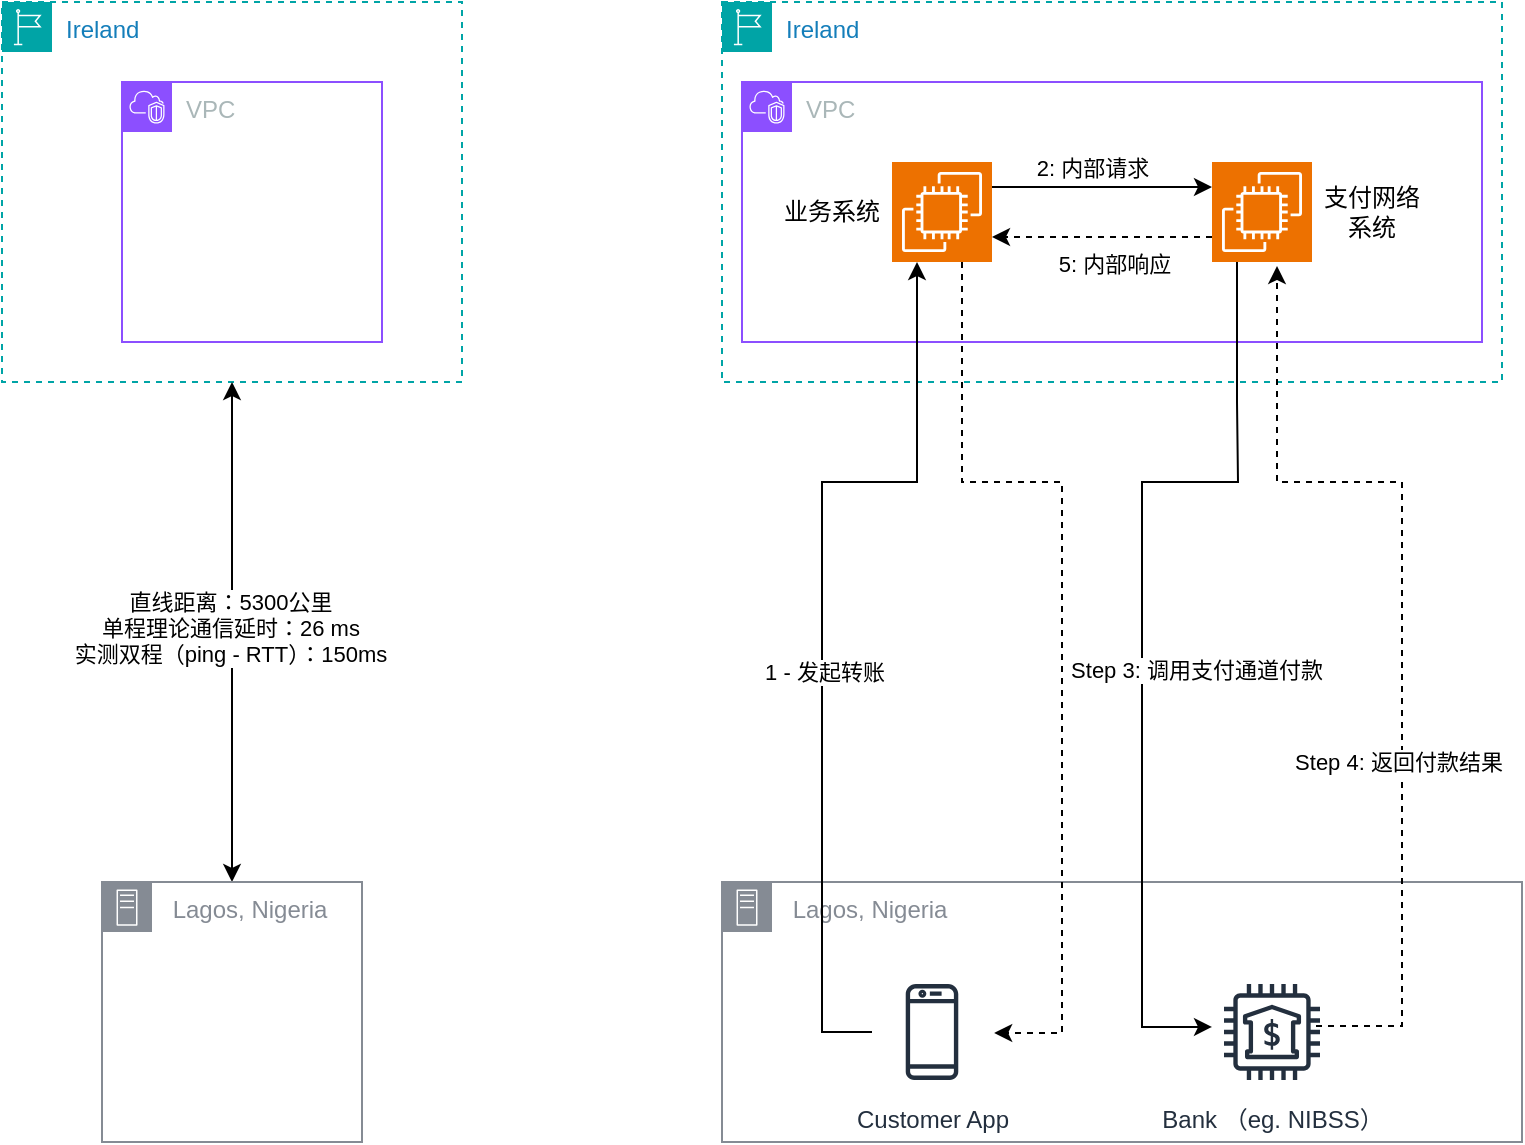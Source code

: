 <mxfile version="25.0.3">
  <diagram name="Page-1" id="vhnvMHrt_a1CEZoYM-v-">
    <mxGraphModel dx="1593" dy="872" grid="1" gridSize="10" guides="1" tooltips="1" connect="1" arrows="1" fold="1" page="1" pageScale="1" pageWidth="850" pageHeight="1100" math="0" shadow="0">
      <root>
        <mxCell id="0" />
        <mxCell id="1" parent="0" />
        <mxCell id="mci8jlUVSB_yOoJ_BDAq-1" value="Ireland" style="points=[[0,0],[0.25,0],[0.5,0],[0.75,0],[1,0],[1,0.25],[1,0.5],[1,0.75],[1,1],[0.75,1],[0.5,1],[0.25,1],[0,1],[0,0.75],[0,0.5],[0,0.25]];outlineConnect=0;gradientColor=none;html=1;whiteSpace=wrap;fontSize=12;fontStyle=0;container=1;pointerEvents=0;collapsible=0;recursiveResize=0;shape=mxgraph.aws4.group;grIcon=mxgraph.aws4.group_region;strokeColor=#00A4A6;fillColor=none;verticalAlign=top;align=left;spacingLeft=30;fontColor=#147EBA;dashed=1;" vertex="1" parent="1">
          <mxGeometry x="40" y="80" width="230" height="190" as="geometry" />
        </mxCell>
        <mxCell id="mci8jlUVSB_yOoJ_BDAq-3" value="VPC" style="points=[[0,0],[0.25,0],[0.5,0],[0.75,0],[1,0],[1,0.25],[1,0.5],[1,0.75],[1,1],[0.75,1],[0.5,1],[0.25,1],[0,1],[0,0.75],[0,0.5],[0,0.25]];outlineConnect=0;gradientColor=none;html=1;whiteSpace=wrap;fontSize=12;fontStyle=0;container=1;pointerEvents=0;collapsible=0;recursiveResize=0;shape=mxgraph.aws4.group;grIcon=mxgraph.aws4.group_vpc2;strokeColor=#8C4FFF;fillColor=none;verticalAlign=top;align=left;spacingLeft=30;fontColor=#AAB7B8;dashed=0;" vertex="1" parent="mci8jlUVSB_yOoJ_BDAq-1">
          <mxGeometry x="60" y="40" width="130" height="130" as="geometry" />
        </mxCell>
        <mxCell id="mci8jlUVSB_yOoJ_BDAq-6" style="edgeStyle=orthogonalEdgeStyle;rounded=0;orthogonalLoop=1;jettySize=auto;html=1;entryX=0.5;entryY=1;entryDx=0;entryDy=0;startArrow=classic;startFill=1;" edge="1" parent="1" source="mci8jlUVSB_yOoJ_BDAq-5" target="mci8jlUVSB_yOoJ_BDAq-1">
          <mxGeometry relative="1" as="geometry" />
        </mxCell>
        <mxCell id="mci8jlUVSB_yOoJ_BDAq-7" value="直线距离：5300公里&lt;div&gt;单程理论通信延时：26 ms&lt;/div&gt;&lt;div&gt;实测双程（ping - RTT）：150ms&lt;/div&gt;" style="edgeLabel;html=1;align=center;verticalAlign=middle;resizable=0;points=[];" vertex="1" connectable="0" parent="mci8jlUVSB_yOoJ_BDAq-6">
          <mxGeometry x="0.015" y="1" relative="1" as="geometry">
            <mxPoint as="offset" />
          </mxGeometry>
        </mxCell>
        <mxCell id="mci8jlUVSB_yOoJ_BDAq-5" value="&amp;nbsp;Lagos, Nigeria" style="sketch=0;outlineConnect=0;gradientColor=none;html=1;whiteSpace=wrap;fontSize=12;fontStyle=0;shape=mxgraph.aws4.group;grIcon=mxgraph.aws4.group_on_premise;strokeColor=#858B94;fillColor=none;verticalAlign=top;align=left;spacingLeft=30;fontColor=#858B94;dashed=0;" vertex="1" parent="1">
          <mxGeometry x="90" y="520" width="130" height="130" as="geometry" />
        </mxCell>
        <mxCell id="mci8jlUVSB_yOoJ_BDAq-8" value="Ireland" style="points=[[0,0],[0.25,0],[0.5,0],[0.75,0],[1,0],[1,0.25],[1,0.5],[1,0.75],[1,1],[0.75,1],[0.5,1],[0.25,1],[0,1],[0,0.75],[0,0.5],[0,0.25]];outlineConnect=0;gradientColor=none;html=1;whiteSpace=wrap;fontSize=12;fontStyle=0;container=1;pointerEvents=0;collapsible=0;recursiveResize=0;shape=mxgraph.aws4.group;grIcon=mxgraph.aws4.group_region;strokeColor=#00A4A6;fillColor=none;verticalAlign=top;align=left;spacingLeft=30;fontColor=#147EBA;dashed=1;" vertex="1" parent="1">
          <mxGeometry x="400" y="80" width="390" height="190" as="geometry" />
        </mxCell>
        <mxCell id="mci8jlUVSB_yOoJ_BDAq-9" value="VPC" style="points=[[0,0],[0.25,0],[0.5,0],[0.75,0],[1,0],[1,0.25],[1,0.5],[1,0.75],[1,1],[0.75,1],[0.5,1],[0.25,1],[0,1],[0,0.75],[0,0.5],[0,0.25]];outlineConnect=0;gradientColor=none;html=1;whiteSpace=wrap;fontSize=12;fontStyle=0;container=1;pointerEvents=0;collapsible=0;recursiveResize=0;shape=mxgraph.aws4.group;grIcon=mxgraph.aws4.group_vpc2;strokeColor=#8C4FFF;fillColor=none;verticalAlign=top;align=left;spacingLeft=30;fontColor=#AAB7B8;dashed=0;" vertex="1" parent="mci8jlUVSB_yOoJ_BDAq-8">
          <mxGeometry x="10" y="40" width="370" height="130" as="geometry" />
        </mxCell>
        <mxCell id="mci8jlUVSB_yOoJ_BDAq-19" value="" style="sketch=0;points=[[0,0,0],[0.25,0,0],[0.5,0,0],[0.75,0,0],[1,0,0],[0,1,0],[0.25,1,0],[0.5,1,0],[0.75,1,0],[1,1,0],[0,0.25,0],[0,0.5,0],[0,0.75,0],[1,0.25,0],[1,0.5,0],[1,0.75,0]];outlineConnect=0;fontColor=#232F3E;fillColor=#ED7100;strokeColor=#ffffff;dashed=0;verticalLabelPosition=bottom;verticalAlign=top;align=center;html=1;fontSize=12;fontStyle=0;aspect=fixed;shape=mxgraph.aws4.resourceIcon;resIcon=mxgraph.aws4.ec2;" vertex="1" parent="mci8jlUVSB_yOoJ_BDAq-9">
          <mxGeometry x="75" y="40" width="50" height="50" as="geometry" />
        </mxCell>
        <mxCell id="mci8jlUVSB_yOoJ_BDAq-20" value="" style="sketch=0;points=[[0,0,0],[0.25,0,0],[0.5,0,0],[0.75,0,0],[1,0,0],[0,1,0],[0.25,1,0],[0.5,1,0],[0.75,1,0],[1,1,0],[0,0.25,0],[0,0.5,0],[0,0.75,0],[1,0.25,0],[1,0.5,0],[1,0.75,0]];outlineConnect=0;fontColor=#232F3E;fillColor=#ED7100;strokeColor=#ffffff;dashed=0;verticalLabelPosition=bottom;verticalAlign=top;align=center;html=1;fontSize=12;fontStyle=0;aspect=fixed;shape=mxgraph.aws4.resourceIcon;resIcon=mxgraph.aws4.ec2;" vertex="1" parent="mci8jlUVSB_yOoJ_BDAq-9">
          <mxGeometry x="235" y="40" width="50" height="50" as="geometry" />
        </mxCell>
        <mxCell id="mci8jlUVSB_yOoJ_BDAq-23" style="edgeStyle=orthogonalEdgeStyle;rounded=0;orthogonalLoop=1;jettySize=auto;html=1;entryX=0;entryY=0.25;entryDx=0;entryDy=0;entryPerimeter=0;exitX=1;exitY=0.25;exitDx=0;exitDy=0;exitPerimeter=0;" edge="1" parent="mci8jlUVSB_yOoJ_BDAq-9" source="mci8jlUVSB_yOoJ_BDAq-19" target="mci8jlUVSB_yOoJ_BDAq-20">
          <mxGeometry relative="1" as="geometry" />
        </mxCell>
        <mxCell id="mci8jlUVSB_yOoJ_BDAq-25" value="2: 内部请求" style="edgeLabel;html=1;align=center;verticalAlign=middle;resizable=0;points=[];" vertex="1" connectable="0" parent="mci8jlUVSB_yOoJ_BDAq-23">
          <mxGeometry x="-0.236" relative="1" as="geometry">
            <mxPoint x="8" y="-10" as="offset" />
          </mxGeometry>
        </mxCell>
        <mxCell id="mci8jlUVSB_yOoJ_BDAq-29" style="edgeStyle=orthogonalEdgeStyle;rounded=0;orthogonalLoop=1;jettySize=auto;html=1;entryX=1;entryY=0.75;entryDx=0;entryDy=0;entryPerimeter=0;exitX=0;exitY=0.75;exitDx=0;exitDy=0;exitPerimeter=0;dashed=1;" edge="1" parent="mci8jlUVSB_yOoJ_BDAq-9" source="mci8jlUVSB_yOoJ_BDAq-20" target="mci8jlUVSB_yOoJ_BDAq-19">
          <mxGeometry relative="1" as="geometry" />
        </mxCell>
        <mxCell id="mci8jlUVSB_yOoJ_BDAq-30" value="5: 内部响应" style="edgeLabel;html=1;align=center;verticalAlign=middle;resizable=0;points=[];" vertex="1" connectable="0" parent="mci8jlUVSB_yOoJ_BDAq-29">
          <mxGeometry x="0.191" y="-1" relative="1" as="geometry">
            <mxPoint x="16" y="14" as="offset" />
          </mxGeometry>
        </mxCell>
        <mxCell id="mci8jlUVSB_yOoJ_BDAq-31" value="支付网络系统" style="text;html=1;align=center;verticalAlign=middle;whiteSpace=wrap;rounded=0;" vertex="1" parent="mci8jlUVSB_yOoJ_BDAq-9">
          <mxGeometry x="285" y="50" width="60" height="30" as="geometry" />
        </mxCell>
        <mxCell id="mci8jlUVSB_yOoJ_BDAq-32" value="业务系统" style="text;html=1;align=center;verticalAlign=middle;whiteSpace=wrap;rounded=0;" vertex="1" parent="mci8jlUVSB_yOoJ_BDAq-9">
          <mxGeometry x="15" y="50" width="60" height="30" as="geometry" />
        </mxCell>
        <mxCell id="mci8jlUVSB_yOoJ_BDAq-12" value="&amp;nbsp;Lagos, Nigeria" style="sketch=0;outlineConnect=0;gradientColor=none;html=1;whiteSpace=wrap;fontSize=12;fontStyle=0;shape=mxgraph.aws4.group;grIcon=mxgraph.aws4.group_on_premise;strokeColor=#858B94;fillColor=none;verticalAlign=top;align=left;spacingLeft=30;fontColor=#858B94;dashed=0;" vertex="1" parent="1">
          <mxGeometry x="400" y="520" width="400" height="130" as="geometry" />
        </mxCell>
        <mxCell id="mci8jlUVSB_yOoJ_BDAq-13" value="Customer App" style="sketch=0;outlineConnect=0;fontColor=#232F3E;gradientColor=none;strokeColor=#232F3E;fillColor=#ffffff;dashed=0;verticalLabelPosition=bottom;verticalAlign=top;align=center;html=1;fontSize=12;fontStyle=0;aspect=fixed;shape=mxgraph.aws4.resourceIcon;resIcon=mxgraph.aws4.mobile_client;" vertex="1" parent="1">
          <mxGeometry x="475" y="565" width="60" height="60" as="geometry" />
        </mxCell>
        <mxCell id="mci8jlUVSB_yOoJ_BDAq-14" value="Bank （eg. NIBSS）" style="sketch=0;outlineConnect=0;fontColor=#232F3E;gradientColor=none;strokeColor=#232F3E;fillColor=#ffffff;dashed=0;verticalLabelPosition=bottom;verticalAlign=top;align=center;html=1;fontSize=12;fontStyle=0;aspect=fixed;shape=mxgraph.aws4.resourceIcon;resIcon=mxgraph.aws4.bank;" vertex="1" parent="1">
          <mxGeometry x="645" y="565" width="60" height="60" as="geometry" />
        </mxCell>
        <mxCell id="mci8jlUVSB_yOoJ_BDAq-21" style="edgeStyle=orthogonalEdgeStyle;rounded=0;orthogonalLoop=1;jettySize=auto;html=1;entryX=0.25;entryY=1;entryDx=0;entryDy=0;entryPerimeter=0;" edge="1" parent="1" source="mci8jlUVSB_yOoJ_BDAq-13" target="mci8jlUVSB_yOoJ_BDAq-19">
          <mxGeometry relative="1" as="geometry">
            <Array as="points">
              <mxPoint x="450" y="595" />
              <mxPoint x="450" y="320" />
              <mxPoint x="498" y="320" />
            </Array>
          </mxGeometry>
        </mxCell>
        <mxCell id="mci8jlUVSB_yOoJ_BDAq-22" value="1 - 发起转账" style="edgeLabel;html=1;align=center;verticalAlign=middle;resizable=0;points=[];" vertex="1" connectable="0" parent="mci8jlUVSB_yOoJ_BDAq-21">
          <mxGeometry x="-0.104" y="-1" relative="1" as="geometry">
            <mxPoint as="offset" />
          </mxGeometry>
        </mxCell>
        <mxCell id="mci8jlUVSB_yOoJ_BDAq-24" style="edgeStyle=orthogonalEdgeStyle;rounded=0;orthogonalLoop=1;jettySize=auto;html=1;exitX=0.25;exitY=1;exitDx=0;exitDy=0;exitPerimeter=0;entryX=0;entryY=0.458;entryDx=0;entryDy=0;entryPerimeter=0;" edge="1" parent="1" source="mci8jlUVSB_yOoJ_BDAq-20" target="mci8jlUVSB_yOoJ_BDAq-14">
          <mxGeometry relative="1" as="geometry">
            <Array as="points">
              <mxPoint x="658" y="280" />
              <mxPoint x="658" y="280" />
              <mxPoint x="658" y="320" />
              <mxPoint x="610" y="320" />
              <mxPoint x="610" y="592" />
            </Array>
          </mxGeometry>
        </mxCell>
        <mxCell id="mci8jlUVSB_yOoJ_BDAq-26" value="Step 3: 调用支付通道付款" style="edgeLabel;html=1;align=center;verticalAlign=middle;resizable=0;points=[];" vertex="1" connectable="0" parent="mci8jlUVSB_yOoJ_BDAq-24">
          <mxGeometry x="0.092" y="1" relative="1" as="geometry">
            <mxPoint x="26" y="-2" as="offset" />
          </mxGeometry>
        </mxCell>
        <mxCell id="mci8jlUVSB_yOoJ_BDAq-27" style="edgeStyle=orthogonalEdgeStyle;rounded=0;orthogonalLoop=1;jettySize=auto;html=1;entryX=0.75;entryY=1;entryDx=0;entryDy=0;entryPerimeter=0;dashed=1;" edge="1" parent="1">
          <mxGeometry relative="1" as="geometry">
            <mxPoint x="697" y="592" as="sourcePoint" />
            <mxPoint x="677.5" y="212" as="targetPoint" />
            <Array as="points">
              <mxPoint x="740" y="592" />
              <mxPoint x="740" y="320" />
              <mxPoint x="678" y="320" />
            </Array>
          </mxGeometry>
        </mxCell>
        <mxCell id="mci8jlUVSB_yOoJ_BDAq-28" value="Step 4: 返回付款结果" style="edgeLabel;html=1;align=center;verticalAlign=middle;resizable=0;points=[];" vertex="1" connectable="0" parent="mci8jlUVSB_yOoJ_BDAq-27">
          <mxGeometry x="-0.278" y="2" relative="1" as="geometry">
            <mxPoint as="offset" />
          </mxGeometry>
        </mxCell>
        <mxCell id="mci8jlUVSB_yOoJ_BDAq-33" style="edgeStyle=orthogonalEdgeStyle;rounded=0;orthogonalLoop=1;jettySize=auto;html=1;entryX=1.018;entryY=0.508;entryDx=0;entryDy=0;entryPerimeter=0;dashed=1;" edge="1" parent="1" source="mci8jlUVSB_yOoJ_BDAq-19" target="mci8jlUVSB_yOoJ_BDAq-13">
          <mxGeometry relative="1" as="geometry">
            <mxPoint x="530" y="500" as="targetPoint" />
            <Array as="points">
              <mxPoint x="520" y="320" />
              <mxPoint x="570" y="320" />
              <mxPoint x="570" y="596" />
            </Array>
          </mxGeometry>
        </mxCell>
      </root>
    </mxGraphModel>
  </diagram>
</mxfile>
